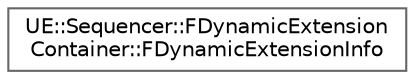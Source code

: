 digraph "Graphical Class Hierarchy"
{
 // INTERACTIVE_SVG=YES
 // LATEX_PDF_SIZE
  bgcolor="transparent";
  edge [fontname=Helvetica,fontsize=10,labelfontname=Helvetica,labelfontsize=10];
  node [fontname=Helvetica,fontsize=10,shape=box,height=0.2,width=0.4];
  rankdir="LR";
  Node0 [id="Node000000",label="UE::Sequencer::FDynamicExtension\lContainer::FDynamicExtensionInfo",height=0.2,width=0.4,color="grey40", fillcolor="white", style="filled",URL="$d6/d79/structUE_1_1Sequencer_1_1FDynamicExtensionContainer_1_1FDynamicExtensionInfo.html",tooltip=" "];
}
